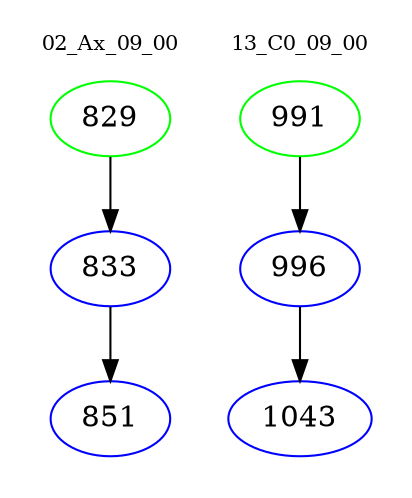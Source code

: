 digraph{
subgraph cluster_0 {
color = white
label = "02_Ax_09_00";
fontsize=10;
T0_829 [label="829", color="green"]
T0_829 -> T0_833 [color="black"]
T0_833 [label="833", color="blue"]
T0_833 -> T0_851 [color="black"]
T0_851 [label="851", color="blue"]
}
subgraph cluster_1 {
color = white
label = "13_C0_09_00";
fontsize=10;
T1_991 [label="991", color="green"]
T1_991 -> T1_996 [color="black"]
T1_996 [label="996", color="blue"]
T1_996 -> T1_1043 [color="black"]
T1_1043 [label="1043", color="blue"]
}
}
